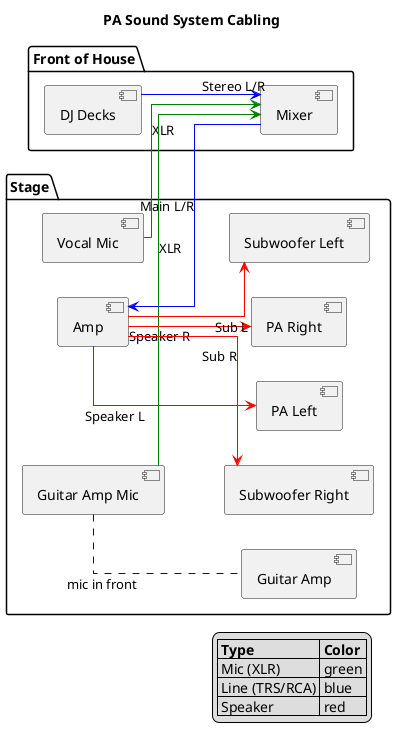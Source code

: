 @startuml cables
title PA Sound System Cabling

left to right direction
skinparam linetype ortho

legend right
|= Type |= Color |
| Mic (XLR) | green |
| Line (TRS/RCA) | blue |
| Speaker | red |
endlegend

package "Front of House" {
  [DJ Decks] as DJ
  [Mixer] as MIX
}

package "Stage" {
  [Amp] as AMP
  [PA Left] as PA_L
  [PA Right] as PA_R
  [Subwoofer Left] as SUB_L
  [Subwoofer Right] as SUB_R
  [Guitar Amp] as GTR_AMP
  [Vocal Mic] as MIC_VOC
  [Guitar Amp Mic] as MIC_GTR
}

' Inputs to Mixer
DJ -[#blue]-> MIX : Stereo L/R
MIC_VOC -[#green]-> MIX : XLR
MIC_GTR -[#green]-> MIX : XLR

' Mixer to System Amp
MIX -[#blue]-> AMP : Main L/R

' Amp to Speakers
AMP -[#red]-> PA_L : Speaker L
AMP -[#red]-> PA_R : Speaker R
AMP -[#red]-> SUB_L : Sub L
AMP -[#red]-> SUB_R : Sub R

' Visual hint: mic placed on guitar amp (no cable)
MIC_GTR .. GTR_AMP : mic in front

@enduml
